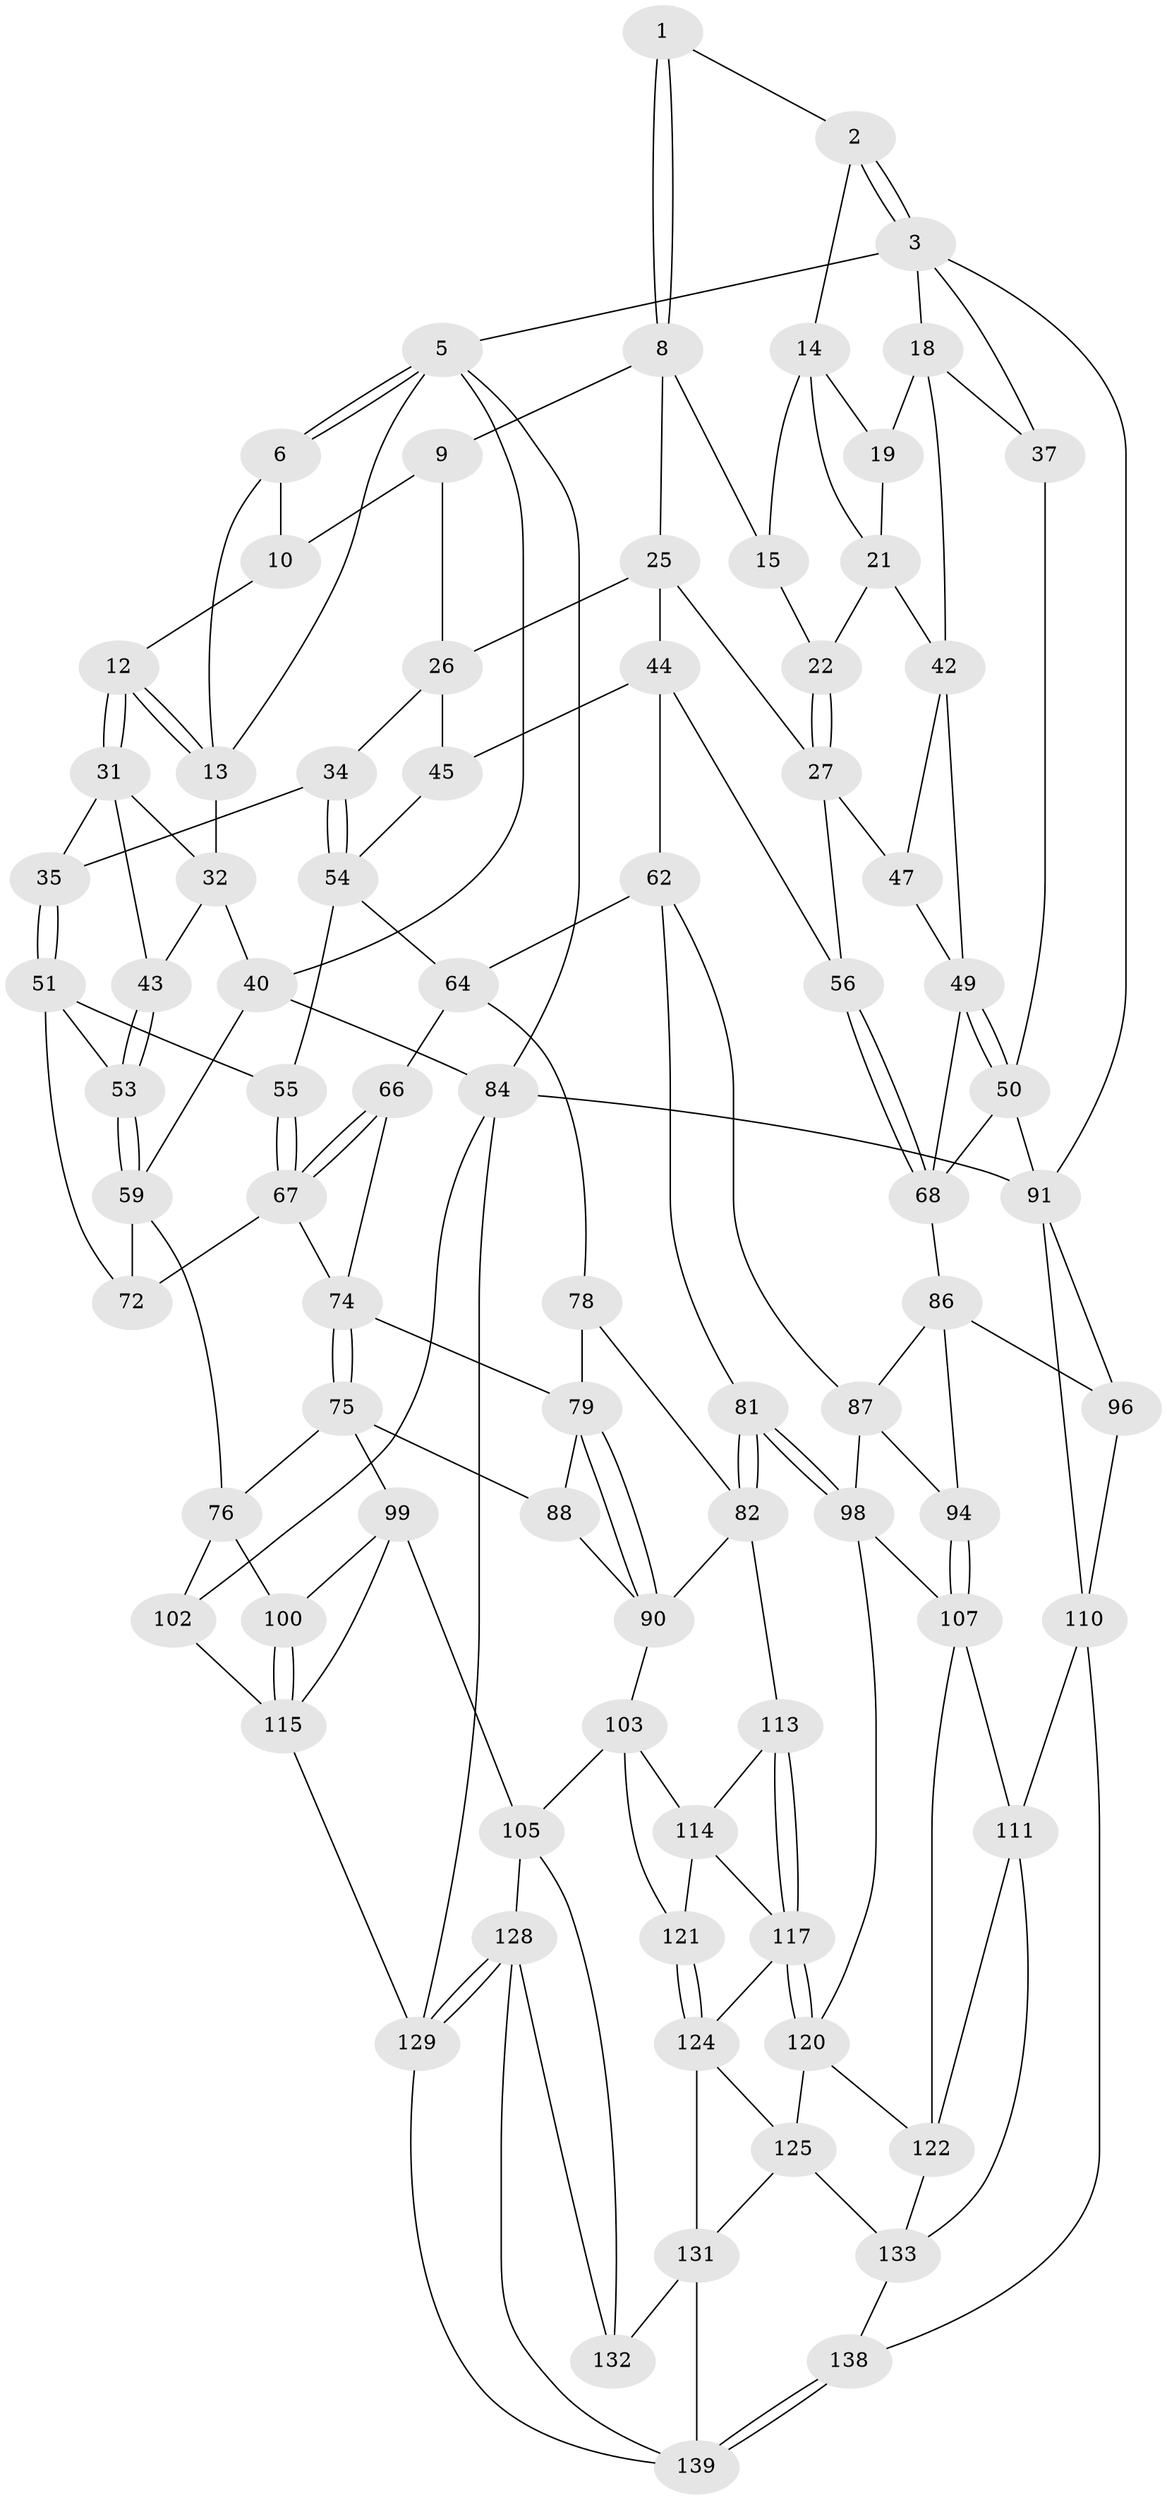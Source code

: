 // Generated by graph-tools (version 1.1) at 2025/52/02/27/25 19:52:43]
// undirected, 84 vertices, 179 edges
graph export_dot {
graph [start="1"]
  node [color=gray90,style=filled];
  1 [pos="+0.6180108780933455+0"];
  2 [pos="+0.8077565599944534+0"];
  3 [pos="+0.900361524511638+0",super="+4"];
  5 [pos="+0+0",super="+30"];
  6 [pos="+0.07443155505783874+0",super="+7"];
  8 [pos="+0.547033422292112+0.03576692945262835",super="+17"];
  9 [pos="+0.4153472166269617+0.04667766799221243",super="+24"];
  10 [pos="+0.3892673351338513+0",super="+11"];
  12 [pos="+0.235589289533327+0.0928962425315602"];
  13 [pos="+0.20064876761507794+0.05892619814276467",super="+29"];
  14 [pos="+0.8043117977189433+0",super="+20"];
  15 [pos="+0.7426915855996223+0",super="+16"];
  18 [pos="+0.8960623687886586+0.12096962393160031",super="+38"];
  19 [pos="+0.8468109358971985+0.1604005397682648"];
  21 [pos="+0.7455420891242825+0.18075289278453524",super="+41"];
  22 [pos="+0.7028336048268583+0.17443536921643676",super="+23"];
  25 [pos="+0.5419692054587059+0.10645237406216526",super="+28"];
  26 [pos="+0.4119648848215606+0.14547167231221306",super="+33"];
  27 [pos="+0.6659593413501107+0.2164449650217025",super="+48"];
  31 [pos="+0.22320717638331358+0.16868284583921406",super="+36"];
  32 [pos="+0.11918163497007431+0.17334486599721377",super="+39"];
  34 [pos="+0.3505062931313181+0.23680300669034826"];
  35 [pos="+0.2504711641755933+0.23561237082732125"];
  37 [pos="+1+0.2867172691837243"];
  40 [pos="+0+0.16129245280992194",super="+60"];
  42 [pos="+0.8274170038062592+0.2297669568914851",super="+46"];
  43 [pos="+0.10854369704532982+0.256056162769992"];
  44 [pos="+0.5330430558374198+0.2721489854643173",super="+57"];
  45 [pos="+0.47807331960717664+0.2769737341020336"];
  47 [pos="+0.7767206998118027+0.33766412537778834"];
  49 [pos="+0.9124215760686116+0.31903222640526013",super="+61"];
  50 [pos="+1+0.33582911710837127",super="+69"];
  51 [pos="+0.22654923861774678+0.3457035492643074",super="+52"];
  53 [pos="+0.12706632278882546+0.340212289442977"];
  54 [pos="+0.32754916405692325+0.33866159584298994",super="+58"];
  55 [pos="+0.2987153812163775+0.35064439647346024"];
  56 [pos="+0.6922351505117914+0.40263926617274753"];
  59 [pos="+0+0.48633712808097124",super="+73"];
  62 [pos="+0.6168722700037333+0.49787289387050365",super="+63"];
  64 [pos="+0.43875067608452306+0.4102853254856138",super="+65"];
  66 [pos="+0.34815928103608895+0.4399198390214199"];
  67 [pos="+0.33073082321867614+0.4269627471819304",super="+71"];
  68 [pos="+0.861253373520713+0.4845479169304264",super="+70"];
  72 [pos="+0.2324369085595077+0.4120309695148458"];
  74 [pos="+0.24104029765974375+0.5253950499139165",super="+77"];
  75 [pos="+0.09324287086869223+0.527944567043127",super="+89"];
  76 [pos="+0.006664312054317144+0.5007737045013784",super="+101"];
  78 [pos="+0.3892092755057605+0.5397764094688107"];
  79 [pos="+0.3145971083423649+0.5595178771120465",super="+80"];
  81 [pos="+0.5620999599906589+0.6316651846275779"];
  82 [pos="+0.5382939833624665+0.6372334539640562",super="+83"];
  84 [pos="+0+0.7336189402975182",super="+85"];
  86 [pos="+0.8527605784750452+0.5258219431324871",super="+93"];
  87 [pos="+0.7585518297785203+0.5496169259308521",super="+95"];
  88 [pos="+0.23261478544534855+0.6455056127396002"];
  90 [pos="+0.3451554512779102+0.6713926040364345",super="+97"];
  91 [pos="+1+1",super="+92"];
  94 [pos="+0.7826645554725932+0.6720825564341586"];
  96 [pos="+1+0.7750246201330827"];
  98 [pos="+0.5659708591819359+0.6358800981479961",super="+109"];
  99 [pos="+0.1745380563825294+0.6879287273550316",super="+106"];
  100 [pos="+0.11709073245270782+0.7048509214887995"];
  102 [pos="+0.0781329400583837+0.7111977364936021"];
  103 [pos="+0.32366750880610434+0.7123539675644667",super="+104"];
  105 [pos="+0.2748204058420057+0.8050210014505229",super="+127"];
  107 [pos="+0.72257685424452+0.766548532427614",super="+108"];
  110 [pos="+0.832844298718108+0.8567301420268907",super="+140"];
  111 [pos="+0.7986008469045288+0.8603426326243532",super="+112"];
  113 [pos="+0.5086519853457747+0.6788458187079834"];
  114 [pos="+0.39960562423795354+0.7358239859480867",super="+119"];
  115 [pos="+0.153997459584261+0.8157698166627849",super="+116"];
  117 [pos="+0.4587283926419893+0.7961122609052421",super="+118"];
  120 [pos="+0.5393670473224417+0.8459004087283996",super="+123"];
  121 [pos="+0.3363306004465126+0.8006404574651587"];
  122 [pos="+0.5754480328492224+0.8361825144750034",super="+130"];
  124 [pos="+0.41670786228096357+0.8633814835245496",super="+126"];
  125 [pos="+0.5396642489467461+0.8849785293556309",super="+134"];
  128 [pos="+0.22934328120820127+0.9091884692355442",super="+137"];
  129 [pos="+0+1",super="+142"];
  131 [pos="+0.39734881863888527+0.9244948738861343",super="+136"];
  132 [pos="+0.3678507809475881+0.9434249445328899"];
  133 [pos="+0.5982631975747733+0.9172379016929761",super="+135"];
  138 [pos="+0.6927144703653584+1"];
  139 [pos="+0.5379791732971937+1",super="+141"];
  1 -- 2;
  1 -- 8;
  1 -- 8;
  2 -- 3;
  2 -- 3;
  2 -- 14;
  3 -- 18;
  3 -- 5;
  3 -- 91;
  3 -- 37;
  5 -- 6;
  5 -- 6;
  5 -- 84;
  5 -- 40;
  5 -- 13;
  6 -- 13;
  6 -- 10;
  8 -- 9;
  8 -- 25;
  8 -- 15;
  9 -- 10 [weight=2];
  9 -- 26;
  10 -- 12;
  12 -- 13;
  12 -- 13;
  12 -- 31;
  12 -- 31;
  13 -- 32;
  14 -- 15;
  14 -- 19;
  14 -- 21;
  15 -- 22 [weight=2];
  18 -- 19;
  18 -- 42;
  18 -- 37;
  19 -- 21;
  21 -- 22;
  21 -- 42;
  22 -- 27;
  22 -- 27;
  25 -- 26;
  25 -- 27;
  25 -- 44;
  26 -- 34;
  26 -- 45;
  27 -- 56;
  27 -- 47;
  31 -- 32;
  31 -- 43;
  31 -- 35;
  32 -- 40;
  32 -- 43;
  34 -- 35;
  34 -- 54;
  34 -- 54;
  35 -- 51;
  35 -- 51;
  37 -- 50;
  40 -- 59;
  40 -- 84;
  42 -- 49;
  42 -- 47;
  43 -- 53;
  43 -- 53;
  44 -- 45;
  44 -- 56;
  44 -- 62;
  45 -- 54;
  47 -- 49;
  49 -- 50;
  49 -- 50;
  49 -- 68;
  50 -- 68;
  50 -- 91;
  51 -- 55;
  51 -- 72;
  51 -- 53;
  53 -- 59;
  53 -- 59;
  54 -- 55;
  54 -- 64;
  55 -- 67;
  55 -- 67;
  56 -- 68;
  56 -- 68;
  59 -- 72;
  59 -- 76;
  62 -- 87;
  62 -- 64;
  62 -- 81;
  64 -- 66;
  64 -- 78;
  66 -- 67;
  66 -- 67;
  66 -- 74;
  67 -- 72;
  67 -- 74;
  68 -- 86;
  74 -- 75;
  74 -- 75;
  74 -- 79;
  75 -- 76;
  75 -- 88;
  75 -- 99;
  76 -- 100;
  76 -- 102;
  78 -- 79;
  78 -- 82;
  79 -- 90;
  79 -- 90;
  79 -- 88;
  81 -- 82;
  81 -- 82;
  81 -- 98;
  81 -- 98;
  82 -- 113;
  82 -- 90;
  84 -- 102;
  84 -- 91;
  84 -- 129;
  86 -- 87;
  86 -- 96;
  86 -- 94;
  87 -- 98;
  87 -- 94;
  88 -- 90;
  90 -- 103;
  91 -- 110;
  91 -- 96;
  94 -- 107;
  94 -- 107;
  96 -- 110;
  98 -- 120;
  98 -- 107;
  99 -- 100;
  99 -- 115;
  99 -- 105;
  100 -- 115;
  100 -- 115;
  102 -- 115;
  103 -- 114;
  103 -- 105;
  103 -- 121;
  105 -- 128;
  105 -- 132;
  107 -- 111;
  107 -- 122;
  110 -- 111;
  110 -- 138;
  111 -- 122;
  111 -- 133;
  113 -- 114;
  113 -- 117;
  113 -- 117;
  114 -- 121;
  114 -- 117;
  115 -- 129;
  117 -- 120;
  117 -- 120;
  117 -- 124;
  120 -- 122;
  120 -- 125;
  121 -- 124;
  121 -- 124;
  122 -- 133;
  124 -- 131;
  124 -- 125;
  125 -- 131;
  125 -- 133;
  128 -- 129;
  128 -- 129;
  128 -- 139;
  128 -- 132;
  129 -- 139;
  131 -- 132;
  131 -- 139;
  133 -- 138;
  138 -- 139;
  138 -- 139;
}
